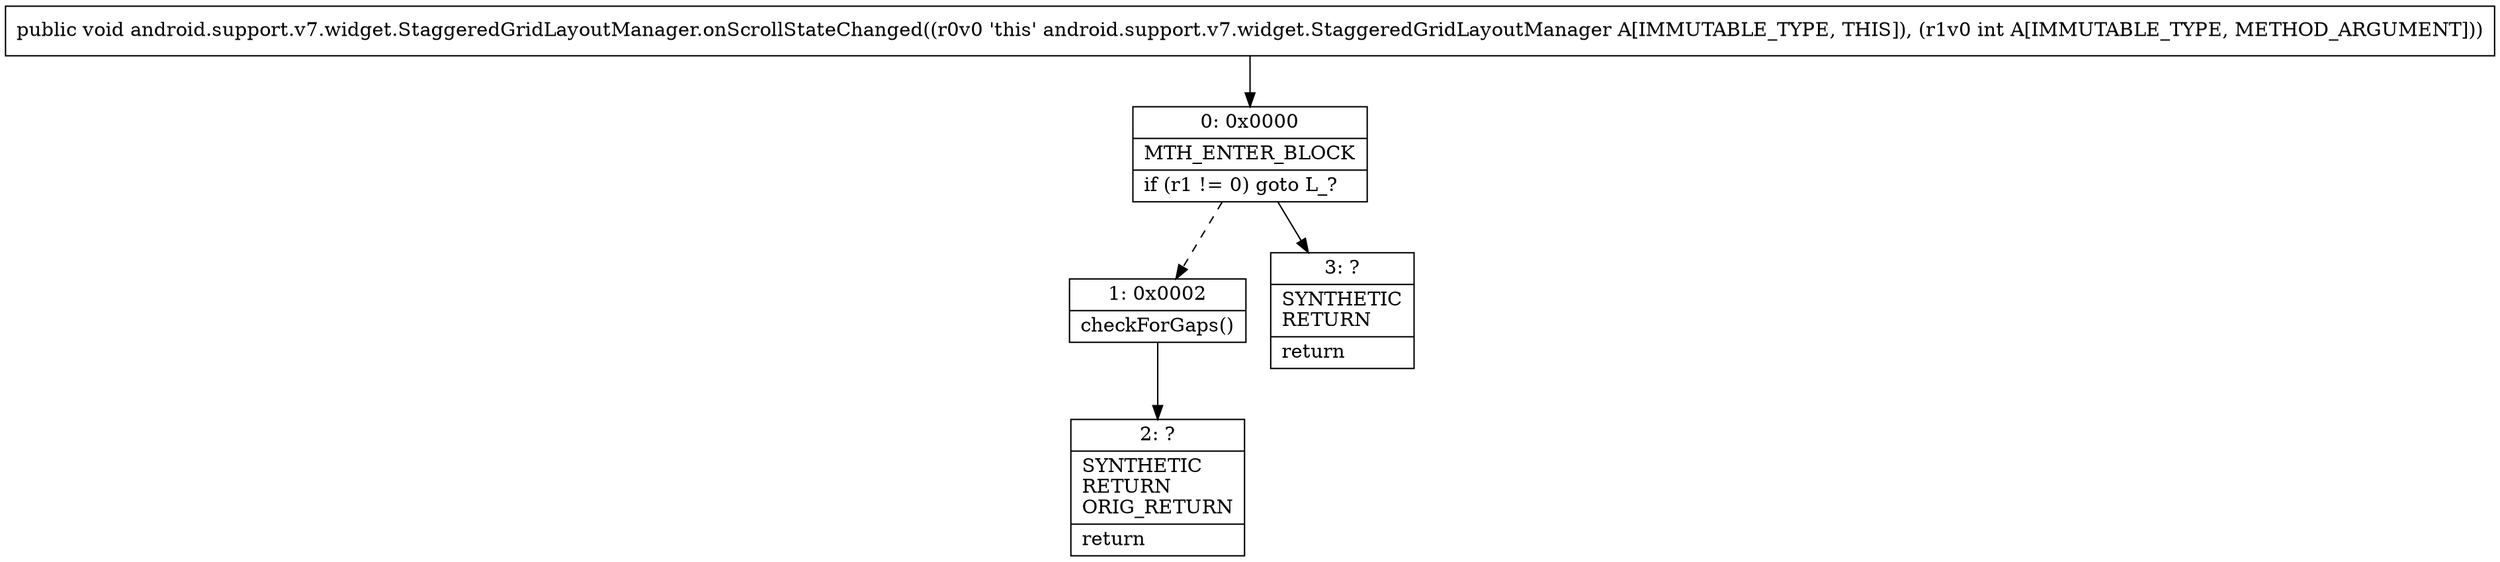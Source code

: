 digraph "CFG forandroid.support.v7.widget.StaggeredGridLayoutManager.onScrollStateChanged(I)V" {
Node_0 [shape=record,label="{0\:\ 0x0000|MTH_ENTER_BLOCK\l|if (r1 != 0) goto L_?\l}"];
Node_1 [shape=record,label="{1\:\ 0x0002|checkForGaps()\l}"];
Node_2 [shape=record,label="{2\:\ ?|SYNTHETIC\lRETURN\lORIG_RETURN\l|return\l}"];
Node_3 [shape=record,label="{3\:\ ?|SYNTHETIC\lRETURN\l|return\l}"];
MethodNode[shape=record,label="{public void android.support.v7.widget.StaggeredGridLayoutManager.onScrollStateChanged((r0v0 'this' android.support.v7.widget.StaggeredGridLayoutManager A[IMMUTABLE_TYPE, THIS]), (r1v0 int A[IMMUTABLE_TYPE, METHOD_ARGUMENT])) }"];
MethodNode -> Node_0;
Node_0 -> Node_1[style=dashed];
Node_0 -> Node_3;
Node_1 -> Node_2;
}


